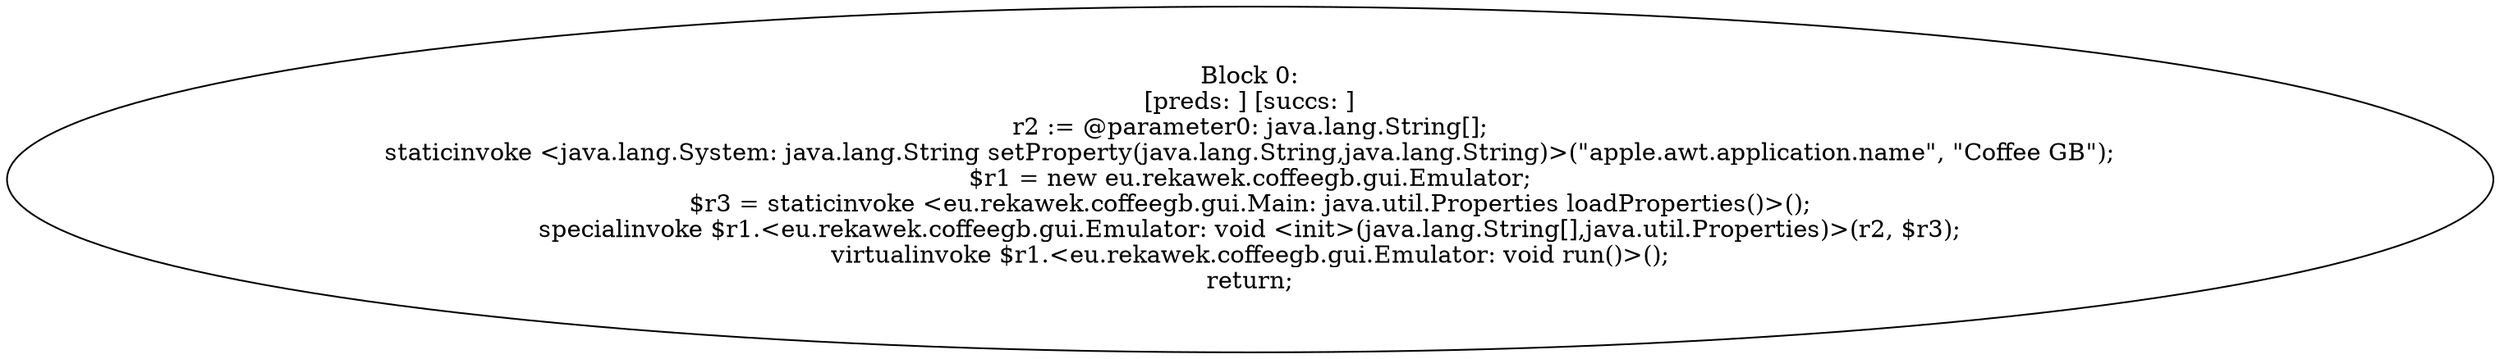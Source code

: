 digraph "unitGraph" {
    "Block 0:
[preds: ] [succs: ]
r2 := @parameter0: java.lang.String[];
staticinvoke <java.lang.System: java.lang.String setProperty(java.lang.String,java.lang.String)>(\"apple.awt.application.name\", \"Coffee GB\");
$r1 = new eu.rekawek.coffeegb.gui.Emulator;
$r3 = staticinvoke <eu.rekawek.coffeegb.gui.Main: java.util.Properties loadProperties()>();
specialinvoke $r1.<eu.rekawek.coffeegb.gui.Emulator: void <init>(java.lang.String[],java.util.Properties)>(r2, $r3);
virtualinvoke $r1.<eu.rekawek.coffeegb.gui.Emulator: void run()>();
return;
"
}
